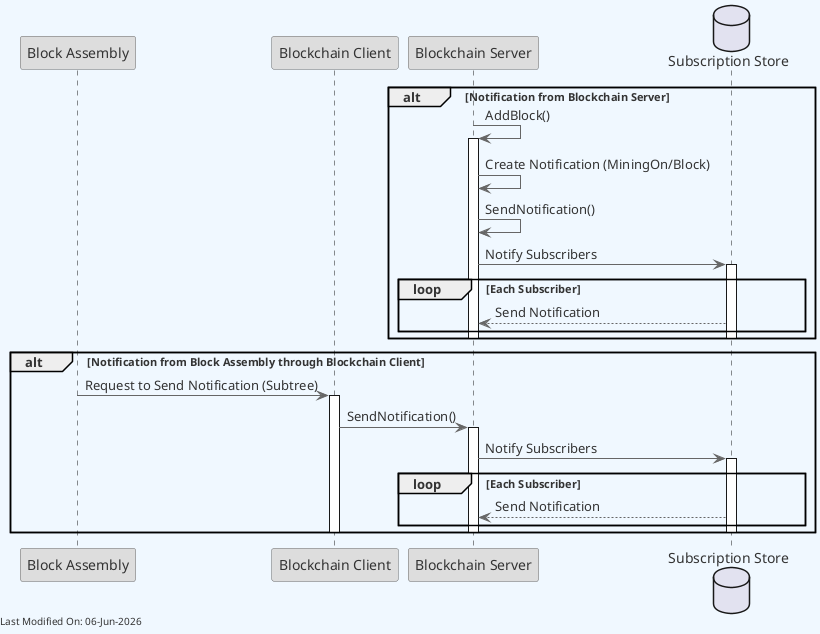 @startuml
skinparam backgroundColor #F0F8FF
skinparam defaultFontColor #333333
skinparam arrowColor #666666

' Define borders for all elements
skinparam entity {
  BorderColor #666666
  BackgroundColor #DDDDDD
}

skinparam control {
  BorderColor #666666
  BackgroundColor #DDDDDD
}

skinparam participant {
  BorderColor #666666
  BackgroundColor #DDDDDD
}



participant "Block Assembly" as Assembly
participant "Blockchain Client" as Client
participant "Blockchain Server" as Server
database "Subscription Store" as Store

alt Notification from Blockchain Server

    Server -> Server: AddBlock()
    activate Server
    Server -> Server: Create Notification (MiningOn/Block)
    Server -> Server: SendNotification()
    Server -> Store: Notify Subscribers
    activate Store
    loop Each Subscriber
        Store --> Server: Send Notification
    end
    deactivate Store
    deactivate Server

end

alt Notification from Block Assembly through Blockchain Client
    Assembly -> Client: Request to Send Notification (Subtree)
    activate Client
    Client -> Server: SendNotification()
    activate Server
    Server -> Store: Notify Subscribers
    activate Store
    loop Each Subscriber
        Store --> Server: Send Notification
    end
    deactivate Store
    deactivate Server
    deactivate Client
end

left footer Last Modified On: %date("dd-MMM-yyyy")

@enduml
